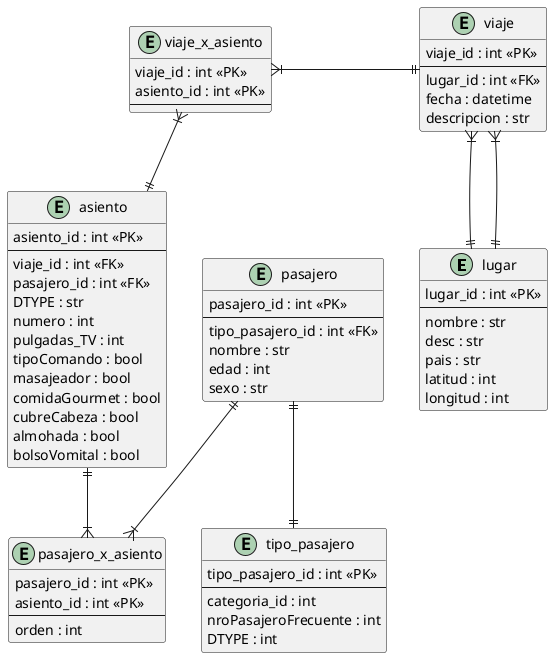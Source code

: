 ﻿@startuml


entity lugar {
  lugar_id : int <<PK>>
  --
  nombre : str
  desc : str
  pais : str
  latitud : int
  longitud : int
}

entity viaje {
  viaje_id : int <<PK>>
  --
  lugar_id : int <<FK>>
  fecha : datetime
  descripcion : str
}

entity asiento {
  asiento_id : int <<PK>>
  --
  viaje_id : int <<FK>>
  pasajero_id : int <<FK>>
  DTYPE : str
  numero : int
  pulgadas_TV : int
  tipoComando : bool
  masajeador : bool
  comidaGourmet : bool
  cubreCabeza : bool
  almohada : bool
  bolsoVomital : bool
}

entity pasajero_x_asiento {
  pasajero_id : int <<PK>>
  asiento_id : int <<PK>>
  --
  orden : int
}

entity viaje_x_asiento {
  viaje_id : int <<PK>>
  asiento_id : int <<PK>>
  --
}

entity pasajero {
  pasajero_id : int <<PK>>
  --
  tipo_pasajero_id : int <<FK>>
  nombre : str
  edad : int
  sexo : str
}

entity tipo_pasajero {
  tipo_pasajero_id : int <<PK>>
  --
  categoria_id : int
  nroPasajeroFrecuente : int
  DTYPE : int
}


pasajero ||--|| tipo_pasajero
pasajero ||--|{ pasajero_x_asiento
asiento ||--|{ pasajero_x_asiento
asiento ||-up-|{ viaje_x_asiento
viaje ||-left-|{ viaje_x_asiento
viaje }|--|| lugar
viaje }|--|| lugar

@enduml